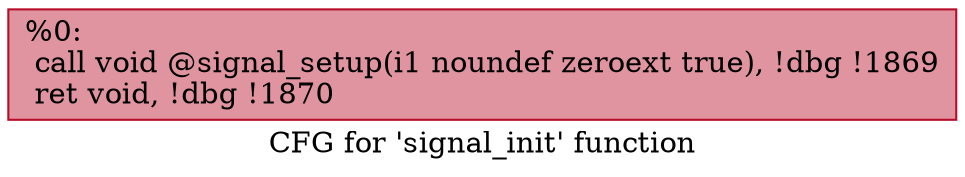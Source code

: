 digraph "CFG for 'signal_init' function" {
	label="CFG for 'signal_init' function";

	Node0x1f6fff0 [shape=record,color="#b70d28ff", style=filled, fillcolor="#b70d2870",label="{%0:\l  call void @signal_setup(i1 noundef zeroext true), !dbg !1869\l  ret void, !dbg !1870\l}"];
}
